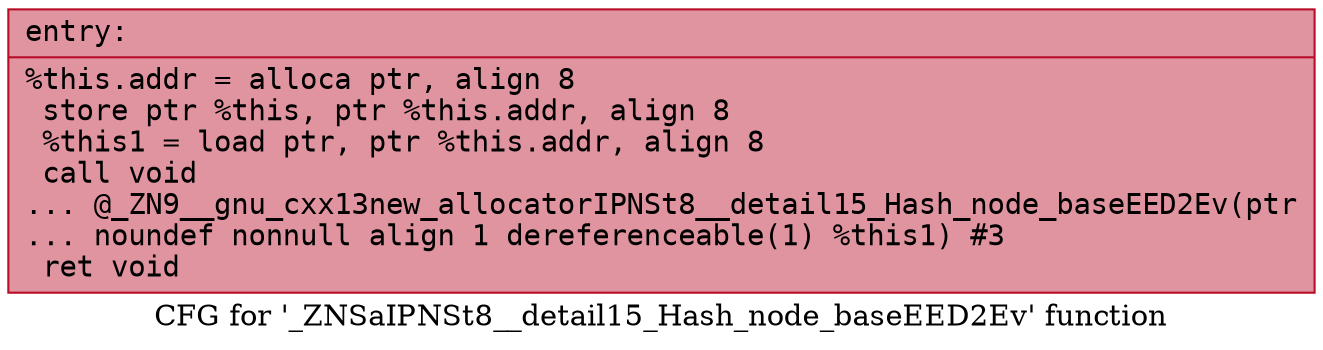 digraph "CFG for '_ZNSaIPNSt8__detail15_Hash_node_baseEED2Ev' function" {
	label="CFG for '_ZNSaIPNSt8__detail15_Hash_node_baseEED2Ev' function";

	Node0x556bfe999a60 [shape=record,color="#b70d28ff", style=filled, fillcolor="#b70d2870" fontname="Courier",label="{entry:\l|  %this.addr = alloca ptr, align 8\l  store ptr %this, ptr %this.addr, align 8\l  %this1 = load ptr, ptr %this.addr, align 8\l  call void\l... @_ZN9__gnu_cxx13new_allocatorIPNSt8__detail15_Hash_node_baseEED2Ev(ptr\l... noundef nonnull align 1 dereferenceable(1) %this1) #3\l  ret void\l}"];
}
